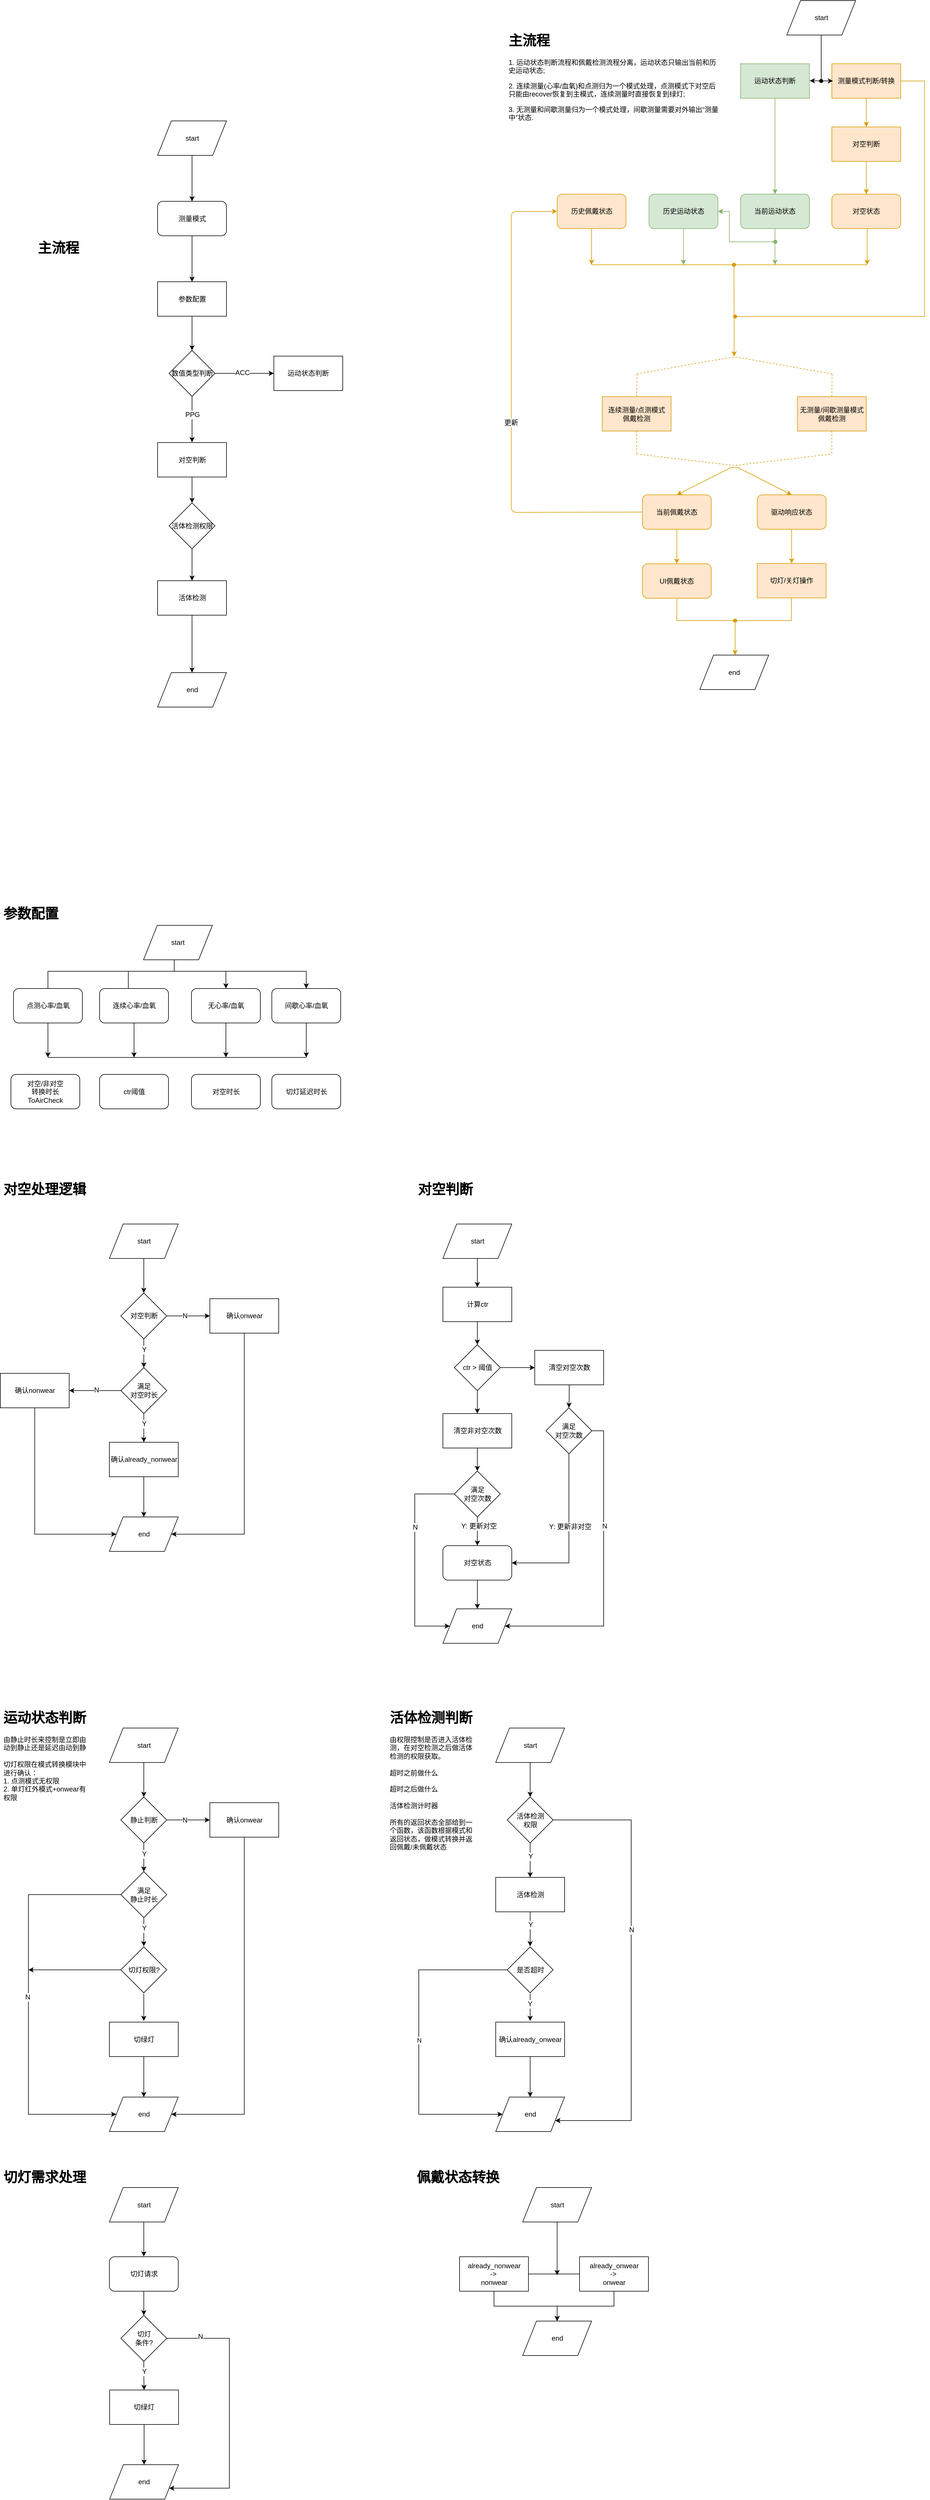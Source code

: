 <mxfile version="12.2.4" pages="1"><diagram id="MNRyC7yt_pKXCdC0gCWp" name="Page-1"><mxGraphModel dx="896" dy="252" grid="1" gridSize="10" guides="1" tooltips="1" connect="1" arrows="1" fold="1" page="1" pageScale="1" pageWidth="850" pageHeight="1100" math="0" shadow="0"><root><mxCell id="0"/><mxCell id="1" parent="0"/><mxCell id="79" style="edgeStyle=orthogonalEdgeStyle;rounded=0;orthogonalLoop=1;jettySize=auto;html=1;endArrow=oval;endFill=1;" parent="1" source="2" edge="1"><mxGeometry relative="1" as="geometry"><mxPoint x="1505.5" y="170" as="targetPoint"/></mxGeometry></mxCell><mxCell id="2" value="start" style="shape=parallelogram;perimeter=parallelogramPerimeter;whiteSpace=wrap;html=1;" parent="1" vertex="1"><mxGeometry x="1445.5" y="30" width="120" height="60" as="geometry"/></mxCell><mxCell id="97" style="edgeStyle=orthogonalEdgeStyle;rounded=0;orthogonalLoop=1;jettySize=auto;html=1;startArrow=none;startFill=0;endArrow=classic;endFill=1;fillColor=#ffe6cc;strokeColor=#d79b00;" parent="1" source="11" edge="1"><mxGeometry relative="1" as="geometry"><mxPoint x="1105.5" y="490" as="targetPoint"/></mxGeometry></mxCell><mxCell id="11" value="历史佩戴状态" style="rounded=1;whiteSpace=wrap;html=1;fillColor=#ffe6cc;strokeColor=#d79b00;" parent="1" vertex="1"><mxGeometry x="1045.5" y="367" width="120" height="60" as="geometry"/></mxCell><mxCell id="103" style="edgeStyle=orthogonalEdgeStyle;rounded=0;orthogonalLoop=1;jettySize=auto;html=1;exitX=0.5;exitY=0;exitDx=0;exitDy=0;startArrow=classic;startFill=1;endArrow=oval;endFill=1;fillColor=#ffe6cc;strokeColor=#d79b00;" parent="1" edge="1"><mxGeometry relative="1" as="geometry"><mxPoint x="1353.5" y="490" as="targetPoint"/><mxPoint x="1353.833" y="649.667" as="sourcePoint"/><Array as="points"><mxPoint x="1353.5" y="610"/><mxPoint x="1353.5" y="610"/></Array></mxGeometry></mxCell><mxCell id="56" value="" style="edgeStyle=orthogonalEdgeStyle;rounded=0;orthogonalLoop=1;jettySize=auto;html=1;fillColor=#ffe6cc;strokeColor=#d79b00;" parent="1" source="16" target="52" edge="1"><mxGeometry relative="1" as="geometry"/></mxCell><mxCell id="16" value="对空判断" style="rounded=0;whiteSpace=wrap;html=1;fillColor=#ffe6cc;strokeColor=#d79b00;" parent="1" vertex="1"><mxGeometry x="1524" y="250" width="120" height="60" as="geometry"/></mxCell><mxCell id="32" style="edgeStyle=orthogonalEdgeStyle;rounded=0;orthogonalLoop=1;jettySize=auto;html=1;endArrow=none;endFill=0;dashed=1;fillColor=#ffe6cc;strokeColor=#d79b00;" parent="1" source="22" edge="1"><mxGeometry relative="1" as="geometry"><mxPoint x="1184" y="819.5" as="targetPoint"/></mxGeometry></mxCell><mxCell id="105" style="edgeStyle=orthogonalEdgeStyle;rounded=0;orthogonalLoop=1;jettySize=auto;html=1;exitX=0.5;exitY=0;exitDx=0;exitDy=0;dashed=1;startArrow=none;startFill=0;endArrow=none;endFill=0;fillColor=#ffe6cc;strokeColor=#d79b00;" parent="1" source="22" edge="1"><mxGeometry relative="1" as="geometry"><mxPoint x="1184.5" y="679.667" as="targetPoint"/></mxGeometry></mxCell><mxCell id="22" value="连续测量/点测模式&lt;br&gt;佩戴检测" style="rounded=0;whiteSpace=wrap;html=1;fillColor=#ffe6cc;strokeColor=#d79b00;" parent="1" vertex="1"><mxGeometry x="1124" y="719.5" width="120" height="60" as="geometry"/></mxCell><mxCell id="34" style="edgeStyle=orthogonalEdgeStyle;rounded=0;orthogonalLoop=1;jettySize=auto;html=1;endArrow=none;endFill=0;dashed=1;fillColor=#ffe6cc;strokeColor=#d79b00;" parent="1" source="24" edge="1"><mxGeometry relative="1" as="geometry"><mxPoint x="1524" y="819.5" as="targetPoint"/></mxGeometry></mxCell><mxCell id="107" style="edgeStyle=orthogonalEdgeStyle;rounded=0;orthogonalLoop=1;jettySize=auto;html=1;exitX=0.5;exitY=0;exitDx=0;exitDy=0;dashed=1;startArrow=none;startFill=0;endArrow=none;endFill=0;fillColor=#ffe6cc;strokeColor=#d79b00;" parent="1" source="24" edge="1"><mxGeometry relative="1" as="geometry"><mxPoint x="1524.5" y="679.667" as="targetPoint"/></mxGeometry></mxCell><mxCell id="24" value="无测量/间歇测量模式&lt;br&gt;佩戴检测" style="rounded=0;whiteSpace=wrap;html=1;fillColor=#ffe6cc;strokeColor=#d79b00;" parent="1" vertex="1"><mxGeometry x="1464" y="719.5" width="120" height="60" as="geometry"/></mxCell><mxCell id="30" style="edgeStyle=orthogonalEdgeStyle;rounded=0;orthogonalLoop=1;jettySize=auto;html=1;entryX=0.5;entryY=0;entryDx=0;entryDy=0;fillColor=#ffe6cc;strokeColor=#d79b00;" parent="1" source="26" target="28" edge="1"><mxGeometry relative="1" as="geometry"/></mxCell><mxCell id="26" value="当前佩戴状态" style="rounded=1;whiteSpace=wrap;html=1;fillColor=#ffe6cc;strokeColor=#d79b00;" parent="1" vertex="1"><mxGeometry x="1194" y="890.5" width="120" height="60" as="geometry"/></mxCell><mxCell id="89" style="edgeStyle=orthogonalEdgeStyle;rounded=0;orthogonalLoop=1;jettySize=auto;html=1;endArrow=oval;endFill=1;fillColor=#ffe6cc;strokeColor=#d79b00;" parent="1" edge="1"><mxGeometry relative="1" as="geometry"><mxPoint x="1355.5" y="1109.5" as="targetPoint"/><Array as="points"><mxPoint x="1453.5" y="1109.5"/></Array><mxPoint x="1453.5" y="1070" as="sourcePoint"/></mxGeometry></mxCell><mxCell id="111" value="" style="edgeStyle=orthogonalEdgeStyle;rounded=0;orthogonalLoop=1;jettySize=auto;html=1;startArrow=none;startFill=0;endArrow=classic;endFill=1;fillColor=#ffe6cc;strokeColor=#d79b00;" parent="1" source="27" target="110" edge="1"><mxGeometry relative="1" as="geometry"/></mxCell><mxCell id="27" value="驱动响应状态" style="rounded=1;whiteSpace=wrap;html=1;fillColor=#ffe6cc;strokeColor=#d79b00;" parent="1" vertex="1"><mxGeometry x="1394" y="890.5" width="120" height="60" as="geometry"/></mxCell><mxCell id="88" style="edgeStyle=orthogonalEdgeStyle;rounded=0;orthogonalLoop=1;jettySize=auto;html=1;endArrow=classic;endFill=1;fillColor=#ffe6cc;strokeColor=#d79b00;" parent="1" source="28" target="87" edge="1"><mxGeometry relative="1" as="geometry"><Array as="points"><mxPoint x="1253.5" y="1109.5"/><mxPoint x="1355.5" y="1109.5"/></Array></mxGeometry></mxCell><mxCell id="28" value="UI佩戴状态" style="rounded=1;whiteSpace=wrap;html=1;fillColor=#ffe6cc;strokeColor=#d79b00;" parent="1" vertex="1"><mxGeometry x="1194" y="1010.5" width="120" height="60" as="geometry"/></mxCell><mxCell id="31" value="" style="endArrow=none;html=1;dashed=1;fillColor=#ffe6cc;strokeColor=#d79b00;" parent="1" edge="1"><mxGeometry width="50" height="50" relative="1" as="geometry"><mxPoint x="1184" y="819.5" as="sourcePoint"/><mxPoint x="1524" y="819.5" as="targetPoint"/><Array as="points"><mxPoint x="1354" y="839.5"/></Array></mxGeometry></mxCell><mxCell id="43" value="" style="endArrow=classic;startArrow=classic;html=1;exitX=0.5;exitY=0;exitDx=0;exitDy=0;entryX=0.5;entryY=0;entryDx=0;entryDy=0;fillColor=#ffe6cc;strokeColor=#d79b00;" parent="1" source="26" target="27" edge="1"><mxGeometry width="50" height="50" relative="1" as="geometry"><mxPoint x="1329" y="897.5" as="sourcePoint"/><mxPoint x="1379" y="847.5" as="targetPoint"/><Array as="points"><mxPoint x="1354.5" y="840"/></Array></mxGeometry></mxCell><mxCell id="100" style="edgeStyle=orthogonalEdgeStyle;rounded=0;orthogonalLoop=1;jettySize=auto;html=1;startArrow=none;startFill=0;endArrow=classic;endFill=1;fillColor=#ffe6cc;strokeColor=#d79b00;" parent="1" edge="1"><mxGeometry relative="1" as="geometry"><mxPoint x="1585.5" y="490" as="targetPoint"/><mxPoint x="1585.5" y="427" as="sourcePoint"/></mxGeometry></mxCell><mxCell id="52" value="对空状态" style="rounded=1;whiteSpace=wrap;html=1;fillColor=#ffe6cc;strokeColor=#d79b00;" parent="1" vertex="1"><mxGeometry x="1524" y="367" width="120" height="60" as="geometry"/></mxCell><mxCell id="98" style="edgeStyle=orthogonalEdgeStyle;rounded=0;orthogonalLoop=1;jettySize=auto;html=1;startArrow=none;startFill=0;endArrow=classic;endFill=1;fillColor=#d5e8d4;strokeColor=#82b366;" parent="1" source="59" edge="1"><mxGeometry relative="1" as="geometry"><mxPoint x="1265.5" y="490" as="targetPoint"/></mxGeometry></mxCell><mxCell id="59" value="历史运动状态" style="rounded=1;whiteSpace=wrap;html=1;fillColor=#d5e8d4;strokeColor=#82b366;" parent="1" vertex="1"><mxGeometry x="1205.5" y="367" width="120" height="60" as="geometry"/></mxCell><mxCell id="74" value="" style="edgeStyle=orthogonalEdgeStyle;rounded=0;orthogonalLoop=1;jettySize=auto;html=1;fillColor=#ffe6cc;strokeColor=#d79b00;" parent="1" source="73" target="16" edge="1"><mxGeometry relative="1" as="geometry"/></mxCell><mxCell id="108" style="edgeStyle=orthogonalEdgeStyle;rounded=0;orthogonalLoop=1;jettySize=auto;html=1;startArrow=none;startFill=0;endArrow=oval;endFill=1;fillColor=#ffe6cc;strokeColor=#d79b00;" parent="1" source="73" edge="1"><mxGeometry relative="1" as="geometry"><mxPoint x="1355.5" y="580" as="targetPoint"/><Array as="points"><mxPoint x="1685.5" y="170"/><mxPoint x="1685.5" y="580"/></Array></mxGeometry></mxCell><mxCell id="73" value="测量模式判断/转换" style="rounded=0;whiteSpace=wrap;html=1;fillColor=#ffe6cc;strokeColor=#d79b00;" parent="1" vertex="1"><mxGeometry x="1524" y="140" width="120" height="60" as="geometry"/></mxCell><mxCell id="99" style="edgeStyle=orthogonalEdgeStyle;rounded=0;orthogonalLoop=1;jettySize=auto;html=1;startArrow=none;startFill=0;endArrow=classic;endFill=1;fillColor=#d5e8d4;strokeColor=#82b366;" parent="1" source="75" edge="1"><mxGeometry relative="1" as="geometry"><mxPoint x="1425" y="490" as="targetPoint"/></mxGeometry></mxCell><mxCell id="116" value="" style="edgeStyle=orthogonalEdgeStyle;rounded=0;orthogonalLoop=1;jettySize=auto;html=1;startArrow=oval;startFill=1;endArrow=classic;endFill=1;fillColor=#d5e8d4;strokeColor=#82b366;" parent="1" target="59" edge="1"><mxGeometry relative="1" as="geometry"><mxPoint x="1425.5" y="450" as="sourcePoint"/><Array as="points"><mxPoint x="1345.5" y="450"/><mxPoint x="1345.5" y="397"/></Array></mxGeometry></mxCell><mxCell id="75" value="当前运动状态" style="rounded=1;whiteSpace=wrap;html=1;fillColor=#d5e8d4;strokeColor=#82b366;" parent="1" vertex="1"><mxGeometry x="1365" y="367" width="120" height="60" as="geometry"/></mxCell><mxCell id="77" style="edgeStyle=orthogonalEdgeStyle;rounded=0;orthogonalLoop=1;jettySize=auto;html=1;fillColor=#d5e8d4;strokeColor=#82b366;" parent="1" source="76" target="75" edge="1"><mxGeometry relative="1" as="geometry"/></mxCell><mxCell id="76" value="运动状态判断" style="rounded=0;whiteSpace=wrap;html=1;fillColor=#d5e8d4;strokeColor=#82b366;" parent="1" vertex="1"><mxGeometry x="1365" y="140" width="120" height="60" as="geometry"/></mxCell><mxCell id="78" value="" style="endArrow=classic;startArrow=classic;html=1;" parent="1" edge="1"><mxGeometry width="50" height="50" relative="1" as="geometry"><mxPoint x="1485.5" y="169.5" as="sourcePoint"/><mxPoint x="1526" y="170" as="targetPoint"/></mxGeometry></mxCell><mxCell id="87" value="end" style="shape=parallelogram;perimeter=parallelogramPerimeter;whiteSpace=wrap;html=1;" parent="1" vertex="1"><mxGeometry x="1294" y="1169.5" width="120" height="60" as="geometry"/></mxCell><mxCell id="95" value="" style="endArrow=classic;html=1;entryX=0;entryY=0.5;entryDx=0;entryDy=0;endFill=1;exitX=0;exitY=0.5;exitDx=0;exitDy=0;fillColor=#ffe6cc;strokeColor=#d79b00;" parent="1" source="26" target="11" edge="1"><mxGeometry width="50" height="50" relative="1" as="geometry"><mxPoint x="1355.5" y="1140" as="sourcePoint"/><mxPoint x="1184.5" y="317.5" as="targetPoint"/><Array as="points"><mxPoint x="965.5" y="921"/><mxPoint x="965.5" y="397"/></Array></mxGeometry></mxCell><mxCell id="109" value="更新" style="text;html=1;resizable=0;points=[];align=center;verticalAlign=middle;labelBackgroundColor=#ffffff;" parent="95" vertex="1" connectable="0"><mxGeometry x="-0.076" y="1" relative="1" as="geometry"><mxPoint as="offset"/></mxGeometry></mxCell><mxCell id="96" value="" style="endArrow=none;html=1;fillColor=#ffe6cc;strokeColor=#d79b00;" parent="1" edge="1"><mxGeometry width="50" height="50" relative="1" as="geometry"><mxPoint x="1105.5" y="490" as="sourcePoint"/><mxPoint x="1585.5" y="490" as="targetPoint"/></mxGeometry></mxCell><mxCell id="104" value="" style="endArrow=none;html=1;dashed=1;fillColor=#ffe6cc;strokeColor=#d79b00;" parent="1" edge="1"><mxGeometry width="50" height="50" relative="1" as="geometry"><mxPoint x="1184.5" y="680" as="sourcePoint"/><mxPoint x="1524.5" y="680" as="targetPoint"/><Array as="points"><mxPoint x="1354.5" y="650"/></Array></mxGeometry></mxCell><mxCell id="110" value="切灯/关灯操作" style="rounded=0;whiteSpace=wrap;html=1;fillColor=#ffe6cc;strokeColor=#d79b00;" parent="1" vertex="1"><mxGeometry x="1394" y="1010" width="120" height="60" as="geometry"/></mxCell><mxCell id="115" value="&lt;h1&gt;主流程&lt;/h1&gt;&lt;p&gt;1. 运动状态判断流程和佩戴检测流程分离，运动状态只输出当前和历史运动状态;&lt;/p&gt;&lt;p&gt;2. 连续测量(心率/血氧)和点测归为一个模式处理，点测模式下对空后只能由recover恢复到主模式，连续测量时直接恢复到绿灯;&lt;/p&gt;&lt;p&gt;3. 无测量和间歇测量归为一个模式处理，间歇测量需要对外输出“测量中”状态.&lt;/p&gt;&lt;br&gt;&lt;p&gt;&lt;/p&gt;" style="text;html=1;strokeColor=none;fillColor=none;spacing=5;spacingTop=-20;whiteSpace=wrap;overflow=hidden;rounded=0;align=left;" parent="1" vertex="1"><mxGeometry x="955.5" y="80" width="380" height="170" as="geometry"/></mxCell><mxCell id="123" value="start" style="shape=parallelogram;perimeter=parallelogramPerimeter;whiteSpace=wrap;html=1;" parent="1" vertex="1"><mxGeometry x="325" y="1640" width="120" height="60" as="geometry"/></mxCell><mxCell id="131" style="edgeStyle=orthogonalEdgeStyle;rounded=0;orthogonalLoop=1;jettySize=auto;html=1;exitX=0.5;exitY=0;exitDx=0;exitDy=0;entryX=0.446;entryY=1;entryDx=0;entryDy=0;entryPerimeter=0;startArrow=none;startFill=0;endArrow=none;endFill=0;" parent="1" source="125" target="123" edge="1"><mxGeometry relative="1" as="geometry"><Array as="points"><mxPoint x="158.5" y="1720"/><mxPoint x="378.5" y="1720"/></Array></mxGeometry></mxCell><mxCell id="400" style="edgeStyle=orthogonalEdgeStyle;rounded=0;orthogonalLoop=1;jettySize=auto;html=1;" parent="1" source="125" edge="1"><mxGeometry relative="1" as="geometry"><mxPoint x="158.5" y="1870" as="targetPoint"/></mxGeometry></mxCell><mxCell id="125" value="点测心率/血氧" style="rounded=1;whiteSpace=wrap;html=1;" parent="1" vertex="1"><mxGeometry x="98.5" y="1750" width="120" height="60" as="geometry"/></mxCell><mxCell id="132" style="edgeStyle=orthogonalEdgeStyle;rounded=0;orthogonalLoop=1;jettySize=auto;html=1;exitX=0.5;exitY=0;exitDx=0;exitDy=0;startArrow=none;startFill=0;endArrow=none;endFill=0;" parent="1" source="126" edge="1"><mxGeometry relative="1" as="geometry"><mxPoint x="298.5" y="1720" as="targetPoint"/><Array as="points"><mxPoint x="298.5" y="1750"/></Array></mxGeometry></mxCell><mxCell id="401" style="edgeStyle=orthogonalEdgeStyle;rounded=0;orthogonalLoop=1;jettySize=auto;html=1;" parent="1" source="126" edge="1"><mxGeometry relative="1" as="geometry"><mxPoint x="308.5" y="1870" as="targetPoint"/></mxGeometry></mxCell><mxCell id="126" value="连续心率/血氧" style="rounded=1;whiteSpace=wrap;html=1;" parent="1" vertex="1"><mxGeometry x="248.5" y="1750" width="120" height="60" as="geometry"/></mxCell><mxCell id="133" style="edgeStyle=orthogonalEdgeStyle;rounded=0;orthogonalLoop=1;jettySize=auto;html=1;exitX=0.5;exitY=0;exitDx=0;exitDy=0;startArrow=classic;startFill=1;endArrow=none;endFill=0;endSize=0;" parent="1" source="129" edge="1"><mxGeometry relative="1" as="geometry"><mxPoint x="378.5" y="1720" as="targetPoint"/><Array as="points"><mxPoint x="468.5" y="1720"/></Array></mxGeometry></mxCell><mxCell id="402" style="edgeStyle=orthogonalEdgeStyle;rounded=0;orthogonalLoop=1;jettySize=auto;html=1;" parent="1" source="129" edge="1"><mxGeometry relative="1" as="geometry"><mxPoint x="468.5" y="1870" as="targetPoint"/></mxGeometry></mxCell><mxCell id="129" value="无心率/血氧" style="rounded=1;whiteSpace=wrap;html=1;" parent="1" vertex="1"><mxGeometry x="408.5" y="1750" width="120" height="60" as="geometry"/></mxCell><mxCell id="134" style="edgeStyle=orthogonalEdgeStyle;rounded=0;orthogonalLoop=1;jettySize=auto;html=1;startArrow=classic;startFill=1;endArrow=none;endFill=0;endSize=0;" parent="1" source="130" edge="1"><mxGeometry relative="1" as="geometry"><mxPoint x="468.5" y="1720" as="targetPoint"/><Array as="points"><mxPoint x="608.5" y="1720"/></Array></mxGeometry></mxCell><mxCell id="403" style="edgeStyle=orthogonalEdgeStyle;rounded=0;orthogonalLoop=1;jettySize=auto;html=1;" parent="1" source="130" edge="1"><mxGeometry relative="1" as="geometry"><mxPoint x="608.5" y="1870" as="targetPoint"/></mxGeometry></mxCell><mxCell id="130" value="间歇心率/血氧" style="rounded=1;whiteSpace=wrap;html=1;" parent="1" vertex="1"><mxGeometry x="548.5" y="1750" width="120" height="60" as="geometry"/></mxCell><mxCell id="141" value="&lt;h1&gt;对空判断&lt;/h1&gt;&lt;br&gt;&lt;p&gt;&lt;/p&gt;" style="text;html=1;strokeColor=none;fillColor=none;spacing=5;spacingTop=-20;whiteSpace=wrap;overflow=hidden;rounded=0;align=left;" parent="1" vertex="1"><mxGeometry x="797.5" y="2080" width="124" height="40" as="geometry"/></mxCell><mxCell id="165" style="edgeStyle=orthogonalEdgeStyle;rounded=0;orthogonalLoop=1;jettySize=auto;html=1;" parent="1" source="146" edge="1"><mxGeometry relative="1" as="geometry"><mxPoint x="325.5" y="2280" as="targetPoint"/></mxGeometry></mxCell><mxCell id="146" value="start" style="shape=parallelogram;perimeter=parallelogramPerimeter;whiteSpace=wrap;html=1;" parent="1" vertex="1"><mxGeometry x="265.5" y="2160" width="120" height="60" as="geometry"/></mxCell><mxCell id="199" style="edgeStyle=orthogonalEdgeStyle;rounded=0;orthogonalLoop=1;jettySize=auto;html=1;" parent="1" source="197" edge="1"><mxGeometry relative="1" as="geometry"><mxPoint x="906.5" y="2270" as="targetPoint"/></mxGeometry></mxCell><mxCell id="197" value="start" style="shape=parallelogram;perimeter=parallelogramPerimeter;whiteSpace=wrap;html=1;" parent="1" vertex="1"><mxGeometry x="846.5" y="2160" width="120" height="60" as="geometry"/></mxCell><mxCell id="201" value="" style="edgeStyle=orthogonalEdgeStyle;rounded=0;orthogonalLoop=1;jettySize=auto;html=1;" parent="1" source="198" target="200" edge="1"><mxGeometry relative="1" as="geometry"/></mxCell><mxCell id="198" value="计算ctr" style="rounded=0;whiteSpace=wrap;html=1;gradientColor=#ffffff;" parent="1" vertex="1"><mxGeometry x="846.5" y="2270" width="120" height="60" as="geometry"/></mxCell><mxCell id="205" value="" style="edgeStyle=orthogonalEdgeStyle;rounded=0;orthogonalLoop=1;jettySize=auto;html=1;" parent="1" source="200" target="204" edge="1"><mxGeometry relative="1" as="geometry"/></mxCell><mxCell id="211" value="" style="edgeStyle=orthogonalEdgeStyle;rounded=0;orthogonalLoop=1;jettySize=auto;html=1;" parent="1" source="200" target="210" edge="1"><mxGeometry relative="1" as="geometry"/></mxCell><mxCell id="200" value="ctr &amp;gt; 阈值" style="rhombus;whiteSpace=wrap;html=1;gradientColor=#ffffff;" parent="1" vertex="1"><mxGeometry x="866.5" y="2370" width="80" height="80" as="geometry"/></mxCell><mxCell id="207" value="" style="edgeStyle=orthogonalEdgeStyle;rounded=0;orthogonalLoop=1;jettySize=auto;html=1;" parent="1" source="204" target="206" edge="1"><mxGeometry relative="1" as="geometry"/></mxCell><mxCell id="204" value="清空非对空次数" style="rounded=0;whiteSpace=wrap;html=1;gradientColor=#ffffff;" parent="1" vertex="1"><mxGeometry x="846.5" y="2490" width="120" height="60" as="geometry"/></mxCell><mxCell id="209" value="" style="edgeStyle=orthogonalEdgeStyle;rounded=0;orthogonalLoop=1;jettySize=auto;html=1;" parent="1" source="206" target="208" edge="1"><mxGeometry relative="1" as="geometry"/></mxCell><mxCell id="217" value="Y: 更新对空" style="text;html=1;resizable=0;points=[];align=center;verticalAlign=middle;labelBackgroundColor=#ffffff;" parent="209" vertex="1" connectable="0"><mxGeometry x="-0.36" y="2" relative="1" as="geometry"><mxPoint as="offset"/></mxGeometry></mxCell><mxCell id="221" style="edgeStyle=orthogonalEdgeStyle;rounded=0;orthogonalLoop=1;jettySize=auto;html=1;exitX=0;exitY=0.5;exitDx=0;exitDy=0;entryX=0;entryY=0.5;entryDx=0;entryDy=0;" parent="1" source="206" target="219" edge="1"><mxGeometry relative="1" as="geometry"><Array as="points"><mxPoint x="797.5" y="2630"/><mxPoint x="797.5" y="2860"/></Array></mxGeometry></mxCell><mxCell id="223" value="N" style="text;html=1;resizable=0;points=[];align=center;verticalAlign=middle;labelBackgroundColor=#ffffff;" parent="221" vertex="1" connectable="0"><mxGeometry x="-0.294" relative="1" as="geometry"><mxPoint as="offset"/></mxGeometry></mxCell><mxCell id="206" value="满足&lt;br&gt;对空次数" style="rhombus;whiteSpace=wrap;html=1;gradientColor=#ffffff;" parent="1" vertex="1"><mxGeometry x="866.5" y="2590" width="80" height="80" as="geometry"/></mxCell><mxCell id="220" value="" style="edgeStyle=orthogonalEdgeStyle;rounded=0;orthogonalLoop=1;jettySize=auto;html=1;" parent="1" source="208" target="219" edge="1"><mxGeometry relative="1" as="geometry"/></mxCell><mxCell id="208" value="对空状态" style="rounded=1;whiteSpace=wrap;html=1;gradientColor=#ffffff;" parent="1" vertex="1"><mxGeometry x="846.5" y="2720" width="120" height="60" as="geometry"/></mxCell><mxCell id="213" value="" style="edgeStyle=orthogonalEdgeStyle;rounded=0;orthogonalLoop=1;jettySize=auto;html=1;" parent="1" source="210" target="212" edge="1"><mxGeometry relative="1" as="geometry"/></mxCell><mxCell id="210" value="清空对空次数" style="rounded=0;whiteSpace=wrap;html=1;gradientColor=#ffffff;" parent="1" vertex="1"><mxGeometry x="1006.5" y="2380" width="120" height="60" as="geometry"/></mxCell><mxCell id="216" style="edgeStyle=orthogonalEdgeStyle;rounded=0;orthogonalLoop=1;jettySize=auto;html=1;exitX=0.5;exitY=1;exitDx=0;exitDy=0;entryX=1;entryY=0.5;entryDx=0;entryDy=0;" parent="1" source="212" target="208" edge="1"><mxGeometry relative="1" as="geometry"/></mxCell><mxCell id="218" value="Y: 更新非对空" style="text;html=1;resizable=0;points=[];align=center;verticalAlign=middle;labelBackgroundColor=#ffffff;" parent="216" vertex="1" connectable="0"><mxGeometry x="-0.11" y="2" relative="1" as="geometry"><mxPoint y="-2" as="offset"/></mxGeometry></mxCell><mxCell id="222" style="edgeStyle=orthogonalEdgeStyle;rounded=0;orthogonalLoop=1;jettySize=auto;html=1;exitX=1;exitY=0.5;exitDx=0;exitDy=0;entryX=1;entryY=0.5;entryDx=0;entryDy=0;" parent="1" source="212" target="219" edge="1"><mxGeometry relative="1" as="geometry"><Array as="points"><mxPoint x="1126.5" y="2520"/><mxPoint x="1126.5" y="2860"/></Array></mxGeometry></mxCell><mxCell id="224" value="N" style="text;html=1;resizable=0;points=[];align=center;verticalAlign=middle;labelBackgroundColor=#ffffff;" parent="222" vertex="1" connectable="0"><mxGeometry x="-0.301" y="1" relative="1" as="geometry"><mxPoint as="offset"/></mxGeometry></mxCell><mxCell id="212" value="满足&lt;br&gt;对空次数" style="rhombus;whiteSpace=wrap;html=1;gradientColor=#ffffff;" parent="1" vertex="1"><mxGeometry x="1026" y="2480" width="80" height="80" as="geometry"/></mxCell><mxCell id="219" value="end" style="shape=parallelogram;perimeter=parallelogramPerimeter;whiteSpace=wrap;html=1;" parent="1" vertex="1"><mxGeometry x="846.5" y="2830" width="120" height="60" as="geometry"/></mxCell><mxCell id="271" value="" style="edgeStyle=orthogonalEdgeStyle;rounded=0;orthogonalLoop=1;jettySize=auto;html=1;" parent="1" source="253" target="270" edge="1"><mxGeometry relative="1" as="geometry"/></mxCell><mxCell id="283" value="Y" style="text;html=1;resizable=0;points=[];align=center;verticalAlign=middle;labelBackgroundColor=#ffffff;" parent="271" vertex="1" connectable="0"><mxGeometry x="-0.24" relative="1" as="geometry"><mxPoint as="offset"/></mxGeometry></mxCell><mxCell id="281" value="" style="edgeStyle=orthogonalEdgeStyle;rounded=0;orthogonalLoop=1;jettySize=auto;html=1;" parent="1" source="253" target="280" edge="1"><mxGeometry relative="1" as="geometry"/></mxCell><mxCell id="284" value="N" style="text;html=1;resizable=0;points=[];align=center;verticalAlign=middle;labelBackgroundColor=#ffffff;" parent="281" vertex="1" connectable="0"><mxGeometry x="-0.173" relative="1" as="geometry"><mxPoint as="offset"/></mxGeometry></mxCell><mxCell id="253" value="对空判断" style="rhombus;whiteSpace=wrap;html=1;gradientColor=#ffffff;" parent="1" vertex="1"><mxGeometry x="285.5" y="2280" width="80" height="80" as="geometry"/></mxCell><mxCell id="279" style="edgeStyle=orthogonalEdgeStyle;rounded=0;orthogonalLoop=1;jettySize=auto;html=1;entryX=0;entryY=0.5;entryDx=0;entryDy=0;" parent="1" source="257" target="277" edge="1"><mxGeometry relative="1" as="geometry"><Array as="points"><mxPoint x="135.5" y="2700"/></Array></mxGeometry></mxCell><mxCell id="257" value="确认nonwear" style="rounded=0;whiteSpace=wrap;html=1;gradientColor=#ffffff;" parent="1" vertex="1"><mxGeometry x="75.5" y="2420" width="120" height="60" as="geometry"/></mxCell><mxCell id="273" value="" style="edgeStyle=orthogonalEdgeStyle;rounded=0;orthogonalLoop=1;jettySize=auto;html=1;" parent="1" source="270" target="272" edge="1"><mxGeometry relative="1" as="geometry"/></mxCell><mxCell id="275" value="Y" style="text;html=1;resizable=0;points=[];align=center;verticalAlign=middle;labelBackgroundColor=#ffffff;" parent="273" vertex="1" connectable="0"><mxGeometry x="-0.28" y="3" relative="1" as="geometry"><mxPoint x="-3" as="offset"/></mxGeometry></mxCell><mxCell id="274" style="edgeStyle=orthogonalEdgeStyle;rounded=0;orthogonalLoop=1;jettySize=auto;html=1;" parent="1" source="270" target="257" edge="1"><mxGeometry relative="1" as="geometry"/></mxCell><mxCell id="276" value="N" style="text;html=1;resizable=0;points=[];align=center;verticalAlign=middle;labelBackgroundColor=#ffffff;" parent="274" vertex="1" connectable="0"><mxGeometry x="-0.033" y="-3" relative="1" as="geometry"><mxPoint x="1" y="2" as="offset"/></mxGeometry></mxCell><mxCell id="270" value="满足&lt;br&gt;对空时长" style="rhombus;whiteSpace=wrap;html=1;gradientColor=#ffffff;" parent="1" vertex="1"><mxGeometry x="285.5" y="2410" width="80" height="80" as="geometry"/></mxCell><mxCell id="278" value="" style="edgeStyle=orthogonalEdgeStyle;rounded=0;orthogonalLoop=1;jettySize=auto;html=1;" parent="1" source="272" target="277" edge="1"><mxGeometry relative="1" as="geometry"/></mxCell><mxCell id="272" value="确认already_nonwear" style="rounded=0;whiteSpace=wrap;html=1;gradientColor=#ffffff;" parent="1" vertex="1"><mxGeometry x="265.5" y="2540" width="120" height="60" as="geometry"/></mxCell><mxCell id="277" value="end" style="shape=parallelogram;perimeter=parallelogramPerimeter;whiteSpace=wrap;html=1;" parent="1" vertex="1"><mxGeometry x="265.5" y="2670" width="120" height="60" as="geometry"/></mxCell><mxCell id="282" style="edgeStyle=orthogonalEdgeStyle;rounded=0;orthogonalLoop=1;jettySize=auto;html=1;exitX=0.5;exitY=1;exitDx=0;exitDy=0;entryX=1;entryY=0.5;entryDx=0;entryDy=0;" parent="1" source="280" target="277" edge="1"><mxGeometry relative="1" as="geometry"><mxPoint x="420.5" y="2740" as="targetPoint"/><Array as="points"><mxPoint x="500.5" y="2700"/></Array></mxGeometry></mxCell><mxCell id="280" value="确认onwear" style="rounded=0;whiteSpace=wrap;html=1;gradientColor=#ffffff;" parent="1" vertex="1"><mxGeometry x="440.5" y="2290" width="120" height="60" as="geometry"/></mxCell><mxCell id="285" value="&lt;h1&gt;对空处理逻辑&lt;/h1&gt;&lt;br&gt;&lt;p&gt;&lt;/p&gt;" style="text;html=1;strokeColor=none;fillColor=none;spacing=5;spacingTop=-20;whiteSpace=wrap;overflow=hidden;rounded=0;align=left;" parent="1" vertex="1"><mxGeometry x="75.5" y="2080" width="160" height="40" as="geometry"/></mxCell><mxCell id="286" value="&lt;h1&gt;运动状态判断&lt;/h1&gt;&lt;div&gt;由静止时长来控制是立即由动到静止还是延迟由动到静&lt;/div&gt;&lt;div&gt;&lt;br&gt;&lt;/div&gt;&lt;div&gt;切灯权限在模式转换模块中进行确认：&lt;/div&gt;&lt;div&gt;1. 点测模式无权限&lt;/div&gt;&lt;div&gt;2. 单灯红外模式+onwear有权限&lt;/div&gt;&lt;br&gt;&lt;p&gt;&lt;/p&gt;" style="text;html=1;strokeColor=none;fillColor=none;spacing=5;spacingTop=-20;whiteSpace=wrap;overflow=hidden;rounded=0;align=left;" parent="1" vertex="1"><mxGeometry x="75.5" y="3000" width="160" height="220" as="geometry"/></mxCell><mxCell id="287" style="edgeStyle=orthogonalEdgeStyle;rounded=0;orthogonalLoop=1;jettySize=auto;html=1;" parent="1" source="288" edge="1"><mxGeometry relative="1" as="geometry"><mxPoint x="325.5" y="3157.5" as="targetPoint"/></mxGeometry></mxCell><mxCell id="288" value="start" style="shape=parallelogram;perimeter=parallelogramPerimeter;whiteSpace=wrap;html=1;" parent="1" vertex="1"><mxGeometry x="265.5" y="3037.5" width="120" height="60" as="geometry"/></mxCell><mxCell id="289" value="" style="edgeStyle=orthogonalEdgeStyle;rounded=0;orthogonalLoop=1;jettySize=auto;html=1;" parent="1" source="293" target="300" edge="1"><mxGeometry relative="1" as="geometry"/></mxCell><mxCell id="290" value="Y" style="text;html=1;resizable=0;points=[];align=center;verticalAlign=middle;labelBackgroundColor=#ffffff;" parent="289" vertex="1" connectable="0"><mxGeometry x="-0.24" relative="1" as="geometry"><mxPoint as="offset"/></mxGeometry></mxCell><mxCell id="291" value="" style="edgeStyle=orthogonalEdgeStyle;rounded=0;orthogonalLoop=1;jettySize=auto;html=1;" parent="1" source="293" target="305" edge="1"><mxGeometry relative="1" as="geometry"/></mxCell><mxCell id="292" value="N" style="text;html=1;resizable=0;points=[];align=center;verticalAlign=middle;labelBackgroundColor=#ffffff;" parent="291" vertex="1" connectable="0"><mxGeometry x="-0.173" relative="1" as="geometry"><mxPoint as="offset"/></mxGeometry></mxCell><mxCell id="293" value="静止判断" style="rhombus;whiteSpace=wrap;html=1;gradientColor=#ffffff;" parent="1" vertex="1"><mxGeometry x="285.5" y="3157.5" width="80" height="80" as="geometry"/></mxCell><mxCell id="296" value="" style="edgeStyle=orthogonalEdgeStyle;rounded=0;orthogonalLoop=1;jettySize=auto;html=1;" parent="1" source="300" edge="1"><mxGeometry relative="1" as="geometry"><mxPoint x="325.5" y="3417.5" as="targetPoint"/></mxGeometry></mxCell><mxCell id="297" value="Y" style="text;html=1;resizable=0;points=[];align=center;verticalAlign=middle;labelBackgroundColor=#ffffff;" parent="296" vertex="1" connectable="0"><mxGeometry x="-0.28" y="3" relative="1" as="geometry"><mxPoint x="-3" as="offset"/></mxGeometry></mxCell><mxCell id="298" style="edgeStyle=orthogonalEdgeStyle;rounded=0;orthogonalLoop=1;jettySize=auto;html=1;entryX=0;entryY=0.5;entryDx=0;entryDy=0;" parent="1" source="300" target="309" edge="1"><mxGeometry relative="1" as="geometry"><mxPoint x="195.5" y="3327.5" as="targetPoint"/><Array as="points"><mxPoint x="124.5" y="3327"/><mxPoint x="124.5" y="3710"/></Array></mxGeometry></mxCell><mxCell id="299" value="N" style="text;html=1;resizable=0;points=[];align=center;verticalAlign=middle;labelBackgroundColor=#ffffff;" parent="298" vertex="1" connectable="0"><mxGeometry x="-0.033" y="-3" relative="1" as="geometry"><mxPoint x="1" y="2" as="offset"/></mxGeometry></mxCell><mxCell id="300" value="满足&lt;br&gt;静止时长" style="rhombus;whiteSpace=wrap;html=1;gradientColor=#ffffff;" parent="1" vertex="1"><mxGeometry x="285.5" y="3287.5" width="80" height="80" as="geometry"/></mxCell><mxCell id="301" value="" style="edgeStyle=orthogonalEdgeStyle;rounded=0;orthogonalLoop=1;jettySize=auto;html=1;" parent="1" edge="1"><mxGeometry relative="1" as="geometry"><mxPoint x="325.5" y="3500" as="sourcePoint"/><mxPoint x="325.5" y="3547.5" as="targetPoint"/></mxGeometry></mxCell><mxCell id="312" style="edgeStyle=orthogonalEdgeStyle;rounded=0;orthogonalLoop=1;jettySize=auto;html=1;entryX=1;entryY=0.5;entryDx=0;entryDy=0;" parent="1" source="305" target="309" edge="1"><mxGeometry relative="1" as="geometry"><Array as="points"><mxPoint x="500.5" y="3710"/></Array></mxGeometry></mxCell><mxCell id="305" value="确认onwear" style="rounded=0;whiteSpace=wrap;html=1;gradientColor=#ffffff;" parent="1" vertex="1"><mxGeometry x="440.5" y="3167.5" width="120" height="60" as="geometry"/></mxCell><mxCell id="311" style="edgeStyle=orthogonalEdgeStyle;rounded=0;orthogonalLoop=1;jettySize=auto;html=1;" parent="1" source="307" edge="1"><mxGeometry relative="1" as="geometry"><mxPoint x="124.5" y="3458.5" as="targetPoint"/></mxGeometry></mxCell><mxCell id="307" value="切灯权限?" style="rhombus;whiteSpace=wrap;html=1;gradientColor=#ffffff;" parent="1" vertex="1"><mxGeometry x="285.5" y="3418.5" width="80" height="80" as="geometry"/></mxCell><mxCell id="310" style="edgeStyle=orthogonalEdgeStyle;rounded=0;orthogonalLoop=1;jettySize=auto;html=1;entryX=0.5;entryY=0;entryDx=0;entryDy=0;" parent="1" source="308" target="309" edge="1"><mxGeometry relative="1" as="geometry"/></mxCell><mxCell id="308" value="切绿灯" style="rounded=0;whiteSpace=wrap;html=1;gradientColor=#ffffff;" parent="1" vertex="1"><mxGeometry x="265.5" y="3549.5" width="120" height="60" as="geometry"/></mxCell><mxCell id="309" value="end" style="shape=parallelogram;perimeter=parallelogramPerimeter;whiteSpace=wrap;html=1;" parent="1" vertex="1"><mxGeometry x="265.5" y="3680" width="120" height="60" as="geometry"/></mxCell><mxCell id="313" value="&lt;h1&gt;活体检测判断&lt;/h1&gt;&lt;div&gt;由权限控制是否进入活体检测，在对空检测之后做活体检测的权限获取。&lt;/div&gt;&lt;div&gt;&lt;br&gt;&lt;/div&gt;&lt;div&gt;超时之前做什么&lt;/div&gt;&lt;div&gt;&lt;br&gt;&lt;/div&gt;&lt;div&gt;超时之后做什么&lt;/div&gt;&lt;div&gt;&lt;br&gt;&lt;/div&gt;&lt;div&gt;活体检测计时器&lt;/div&gt;&lt;br&gt;所有的返回状态全部给到一个函数，该函数根据模式和&lt;br&gt;返回状态，做模式转换并返回佩戴/未佩戴状态&lt;br&gt;&lt;p&gt;&lt;/p&gt;" style="text;html=1;strokeColor=none;fillColor=none;spacing=5;spacingTop=-20;whiteSpace=wrap;overflow=hidden;rounded=0;align=left;" parent="1" vertex="1"><mxGeometry x="748.5" y="3000" width="160" height="250" as="geometry"/></mxCell><mxCell id="314" style="edgeStyle=orthogonalEdgeStyle;rounded=0;orthogonalLoop=1;jettySize=auto;html=1;" parent="1" source="315" edge="1"><mxGeometry relative="1" as="geometry"><mxPoint x="998.5" y="3157.5" as="targetPoint"/></mxGeometry></mxCell><mxCell id="315" value="start" style="shape=parallelogram;perimeter=parallelogramPerimeter;whiteSpace=wrap;html=1;" parent="1" vertex="1"><mxGeometry x="938.5" y="3037.5" width="120" height="60" as="geometry"/></mxCell><mxCell id="316" value="" style="edgeStyle=orthogonalEdgeStyle;rounded=0;orthogonalLoop=1;jettySize=auto;html=1;entryX=0.5;entryY=0;entryDx=0;entryDy=0;" parent="1" source="320" target="334" edge="1"><mxGeometry relative="1" as="geometry"><mxPoint x="998.5" y="3287.5" as="targetPoint"/></mxGeometry></mxCell><mxCell id="317" value="Y" style="text;html=1;resizable=0;points=[];align=center;verticalAlign=middle;labelBackgroundColor=#ffffff;" parent="316" vertex="1" connectable="0"><mxGeometry x="-0.24" relative="1" as="geometry"><mxPoint as="offset"/></mxGeometry></mxCell><mxCell id="318" value="" style="edgeStyle=orthogonalEdgeStyle;rounded=0;orthogonalLoop=1;jettySize=auto;html=1;entryX=1;entryY=0.75;entryDx=0;entryDy=0;exitX=1;exitY=0.5;exitDx=0;exitDy=0;" parent="1" source="320" target="333" edge="1"><mxGeometry relative="1" as="geometry"><mxPoint x="1113.5" y="3197.5" as="targetPoint"/><Array as="points"><mxPoint x="1174.5" y="3198"/><mxPoint x="1174.5" y="3720"/></Array></mxGeometry></mxCell><mxCell id="319" value="N" style="text;html=1;resizable=0;points=[];align=center;verticalAlign=middle;labelBackgroundColor=#ffffff;" parent="318" vertex="1" connectable="0"><mxGeometry x="-0.173" relative="1" as="geometry"><mxPoint as="offset"/></mxGeometry></mxCell><mxCell id="320" value="活体检测&lt;br&gt;权限" style="rhombus;whiteSpace=wrap;html=1;gradientColor=#ffffff;" parent="1" vertex="1"><mxGeometry x="958.5" y="3157.5" width="80" height="80" as="geometry"/></mxCell><mxCell id="321" value="" style="edgeStyle=orthogonalEdgeStyle;rounded=0;orthogonalLoop=1;jettySize=auto;html=1;exitX=0.5;exitY=1;exitDx=0;exitDy=0;" parent="1" source="334" edge="1"><mxGeometry relative="1" as="geometry"><mxPoint x="998.5" y="3417.5" as="targetPoint"/><mxPoint x="998.5" y="3367.5" as="sourcePoint"/></mxGeometry></mxCell><mxCell id="322" value="Y" style="text;html=1;resizable=0;points=[];align=center;verticalAlign=middle;labelBackgroundColor=#ffffff;" parent="321" vertex="1" connectable="0"><mxGeometry x="-0.28" y="3" relative="1" as="geometry"><mxPoint x="-3" as="offset"/></mxGeometry></mxCell><mxCell id="326" value="" style="edgeStyle=orthogonalEdgeStyle;rounded=0;orthogonalLoop=1;jettySize=auto;html=1;" parent="1" edge="1"><mxGeometry relative="1" as="geometry"><mxPoint x="998.5" y="3500" as="sourcePoint"/><mxPoint x="998.5" y="3547.5" as="targetPoint"/></mxGeometry></mxCell><mxCell id="335" value="Y" style="text;html=1;resizable=0;points=[];align=center;verticalAlign=middle;labelBackgroundColor=#ffffff;" parent="326" vertex="1" connectable="0"><mxGeometry x="-0.256" y="-2" relative="1" as="geometry"><mxPoint x="1" as="offset"/></mxGeometry></mxCell><mxCell id="329" value="N" style="edgeStyle=orthogonalEdgeStyle;rounded=0;orthogonalLoop=1;jettySize=auto;html=1;entryX=0;entryY=0.5;entryDx=0;entryDy=0;" parent="1" source="330" target="333" edge="1"><mxGeometry relative="1" as="geometry"><mxPoint x="797.5" y="3458.5" as="targetPoint"/><Array as="points"><mxPoint x="804.5" y="3459"/><mxPoint x="804.5" y="3710"/></Array></mxGeometry></mxCell><mxCell id="330" value="是否超时" style="rhombus;whiteSpace=wrap;html=1;gradientColor=#ffffff;" parent="1" vertex="1"><mxGeometry x="958.5" y="3418.5" width="80" height="80" as="geometry"/></mxCell><mxCell id="331" style="edgeStyle=orthogonalEdgeStyle;rounded=0;orthogonalLoop=1;jettySize=auto;html=1;entryX=0.5;entryY=0;entryDx=0;entryDy=0;" parent="1" source="332" target="333" edge="1"><mxGeometry relative="1" as="geometry"/></mxCell><mxCell id="332" value="确认already_onwear" style="rounded=0;whiteSpace=wrap;html=1;gradientColor=#ffffff;" parent="1" vertex="1"><mxGeometry x="938.5" y="3549.5" width="120" height="60" as="geometry"/></mxCell><mxCell id="333" value="end" style="shape=parallelogram;perimeter=parallelogramPerimeter;whiteSpace=wrap;html=1;" parent="1" vertex="1"><mxGeometry x="938.5" y="3680" width="120" height="60" as="geometry"/></mxCell><mxCell id="334" value="活体检测" style="rounded=0;whiteSpace=wrap;html=1;gradientColor=#ffffff;" parent="1" vertex="1"><mxGeometry x="938.5" y="3297.5" width="120" height="60" as="geometry"/></mxCell><mxCell id="339" value="&lt;h1&gt;切灯需求处理&lt;/h1&gt;&lt;div&gt;&lt;br&gt;&lt;/div&gt;&lt;div&gt;&lt;br&gt;&lt;/div&gt;&lt;br&gt;&lt;p&gt;&lt;/p&gt;" style="text;html=1;strokeColor=none;fillColor=none;spacing=5;spacingTop=-20;whiteSpace=wrap;overflow=hidden;rounded=0;align=left;" parent="1" vertex="1"><mxGeometry x="76" y="3800" width="160" height="40" as="geometry"/></mxCell><mxCell id="340" style="edgeStyle=orthogonalEdgeStyle;rounded=0;orthogonalLoop=1;jettySize=auto;html=1;" parent="1" source="341" edge="1"><mxGeometry relative="1" as="geometry"><mxPoint x="325.5" y="3957.5" as="targetPoint"/></mxGeometry></mxCell><mxCell id="341" value="start" style="shape=parallelogram;perimeter=parallelogramPerimeter;whiteSpace=wrap;html=1;" parent="1" vertex="1"><mxGeometry x="265.5" y="3837.5" width="120" height="60" as="geometry"/></mxCell><mxCell id="359" value="end" style="shape=parallelogram;perimeter=parallelogramPerimeter;whiteSpace=wrap;html=1;" parent="1" vertex="1"><mxGeometry x="266" y="4320" width="120" height="60" as="geometry"/></mxCell><mxCell id="364" value="" style="edgeStyle=orthogonalEdgeStyle;rounded=0;orthogonalLoop=1;jettySize=auto;html=1;entryX=0.5;entryY=0;entryDx=0;entryDy=0;" parent="1" source="360" target="365" edge="1"><mxGeometry relative="1" as="geometry"><mxPoint x="325.5" y="4180" as="targetPoint"/></mxGeometry></mxCell><mxCell id="371" value="Y" style="text;html=1;resizable=0;points=[];align=center;verticalAlign=middle;labelBackgroundColor=#ffffff;" parent="364" vertex="1" connectable="0"><mxGeometry x="0.046" y="-8" relative="1" as="geometry"><mxPoint x="8" y="-8" as="offset"/></mxGeometry></mxCell><mxCell id="369" style="edgeStyle=orthogonalEdgeStyle;rounded=0;orthogonalLoop=1;jettySize=auto;html=1;entryX=1;entryY=0.75;entryDx=0;entryDy=0;" parent="1" source="360" target="359" edge="1"><mxGeometry relative="1" as="geometry"><Array as="points"><mxPoint x="474.5" y="4100"/><mxPoint x="474.5" y="4360"/></Array></mxGeometry></mxCell><mxCell id="370" value="N" style="text;html=1;resizable=0;points=[];align=center;verticalAlign=middle;labelBackgroundColor=#ffffff;" parent="369" vertex="1" connectable="0"><mxGeometry x="-0.753" y="3" relative="1" as="geometry"><mxPoint as="offset"/></mxGeometry></mxCell><mxCell id="360" value="切灯&lt;br&gt;条件?" style="rhombus;whiteSpace=wrap;html=1;gradientColor=#ffffff;" parent="1" vertex="1"><mxGeometry x="285.5" y="4060" width="80" height="80" as="geometry"/></mxCell><mxCell id="362" value="" style="edgeStyle=orthogonalEdgeStyle;rounded=0;orthogonalLoop=1;jettySize=auto;html=1;" parent="1" source="361" target="360" edge="1"><mxGeometry relative="1" as="geometry"/></mxCell><mxCell id="361" value="切灯请求" style="rounded=1;whiteSpace=wrap;html=1;gradientColor=#ffffff;" parent="1" vertex="1"><mxGeometry x="265.5" y="3958" width="120" height="60" as="geometry"/></mxCell><mxCell id="366" style="edgeStyle=orthogonalEdgeStyle;rounded=0;orthogonalLoop=1;jettySize=auto;html=1;entryX=0.5;entryY=0;entryDx=0;entryDy=0;" parent="1" source="365" target="359" edge="1"><mxGeometry relative="1" as="geometry"/></mxCell><mxCell id="365" value="切绿灯" style="rounded=0;whiteSpace=wrap;html=1;gradientColor=#ffffff;" parent="1" vertex="1"><mxGeometry x="266" y="4190" width="120" height="60" as="geometry"/></mxCell><mxCell id="372" value="&lt;h1&gt;佩戴状态转换&lt;/h1&gt;&lt;div&gt;&lt;br&gt;&lt;/div&gt;&lt;div&gt;&lt;br&gt;&lt;/div&gt;&lt;br&gt;&lt;p&gt;&lt;/p&gt;" style="text;html=1;strokeColor=none;fillColor=none;spacing=5;spacingTop=-20;whiteSpace=wrap;overflow=hidden;rounded=0;align=left;" parent="1" vertex="1"><mxGeometry x="796" y="3800" width="160" height="40" as="geometry"/></mxCell><mxCell id="373" style="edgeStyle=orthogonalEdgeStyle;rounded=0;orthogonalLoop=1;jettySize=auto;html=1;" parent="1" source="374" edge="1"><mxGeometry relative="1" as="geometry"><mxPoint x="1045.5" y="3990" as="targetPoint"/></mxGeometry></mxCell><mxCell id="374" value="start" style="shape=parallelogram;perimeter=parallelogramPerimeter;whiteSpace=wrap;html=1;" parent="1" vertex="1"><mxGeometry x="985.5" y="3837.5" width="120" height="60" as="geometry"/></mxCell><mxCell id="385" value="end" style="shape=parallelogram;perimeter=parallelogramPerimeter;whiteSpace=wrap;html=1;" parent="1" vertex="1"><mxGeometry x="985.5" y="4070" width="120" height="60" as="geometry"/></mxCell><mxCell id="391" style="edgeStyle=orthogonalEdgeStyle;rounded=0;orthogonalLoop=1;jettySize=auto;html=1;" parent="1" source="388" target="385" edge="1"><mxGeometry relative="1" as="geometry"/></mxCell><mxCell id="388" value="&lt;span style=&quot;white-space: normal&quot;&gt;already_nonwear&lt;/span&gt;&lt;br style=&quot;white-space: normal&quot;&gt;&lt;span style=&quot;white-space: normal&quot;&gt;-&amp;gt;&amp;nbsp;&lt;/span&gt;&lt;br style=&quot;white-space: normal&quot;&gt;&lt;span style=&quot;white-space: normal&quot;&gt;nonwear&lt;/span&gt;" style="rounded=0;whiteSpace=wrap;html=1;gradientColor=#ffffff;" parent="1" vertex="1"><mxGeometry x="875.5" y="3958" width="120" height="60" as="geometry"/></mxCell><mxCell id="392" style="edgeStyle=orthogonalEdgeStyle;rounded=0;orthogonalLoop=1;jettySize=auto;html=1;entryX=0.5;entryY=0;entryDx=0;entryDy=0;" parent="1" source="389" target="385" edge="1"><mxGeometry relative="1" as="geometry"/></mxCell><mxCell id="389" value="&lt;span style=&quot;white-space: normal&quot;&gt;already_onwear&lt;/span&gt;&lt;br style=&quot;white-space: normal&quot;&gt;&lt;span style=&quot;white-space: normal&quot;&gt;-&amp;gt;&amp;nbsp;&lt;/span&gt;&lt;br style=&quot;white-space: normal&quot;&gt;&lt;span style=&quot;white-space: normal&quot;&gt;onwear&lt;/span&gt;" style="rounded=0;whiteSpace=wrap;html=1;gradientColor=#ffffff;" parent="1" vertex="1"><mxGeometry x="1084.5" y="3958" width="120" height="60" as="geometry"/></mxCell><mxCell id="390" value="" style="endArrow=none;html=1;entryX=0;entryY=0.5;entryDx=0;entryDy=0;" parent="1" target="389" edge="1"><mxGeometry width="50" height="50" relative="1" as="geometry"><mxPoint x="995" y="3988" as="sourcePoint"/><mxPoint x="1045" y="3938" as="targetPoint"/></mxGeometry></mxCell><mxCell id="394" value="对空/非对空&lt;br&gt;转换时长&lt;br&gt;ToAirCheck" style="rounded=1;whiteSpace=wrap;html=1;" parent="1" vertex="1"><mxGeometry x="94" y="1899.5" width="120" height="60" as="geometry"/></mxCell><mxCell id="395" value="对空时长" style="rounded=1;whiteSpace=wrap;html=1;" parent="1" vertex="1"><mxGeometry x="408.5" y="1899.5" width="120" height="60" as="geometry"/></mxCell><mxCell id="396" value="切灯延迟时长" style="rounded=1;whiteSpace=wrap;html=1;" parent="1" vertex="1"><mxGeometry x="548.5" y="1899.5" width="120" height="60" as="geometry"/></mxCell><mxCell id="397" value="ctr阈值" style="rounded=1;whiteSpace=wrap;html=1;" parent="1" vertex="1"><mxGeometry x="248.5" y="1899.5" width="120" height="60" as="geometry"/></mxCell><mxCell id="398" value="" style="endArrow=none;html=1;" parent="1" edge="1"><mxGeometry width="50" height="50" relative="1" as="geometry"><mxPoint x="158.5" y="1870" as="sourcePoint"/><mxPoint x="608.5" y="1870" as="targetPoint"/></mxGeometry></mxCell><mxCell id="404" value="&lt;h1&gt;参数配置&lt;/h1&gt;&lt;br&gt;&lt;p&gt;&lt;/p&gt;" style="text;html=1;strokeColor=none;fillColor=none;spacing=5;spacingTop=-20;whiteSpace=wrap;overflow=hidden;rounded=0;align=left;" parent="1" vertex="1"><mxGeometry x="75.5" y="1600" width="160" height="40" as="geometry"/></mxCell><mxCell id="444" style="edgeStyle=orthogonalEdgeStyle;rounded=0;orthogonalLoop=1;jettySize=auto;html=1;entryX=0.5;entryY=0;entryDx=0;entryDy=0;" parent="1" source="424" target="443" edge="1"><mxGeometry relative="1" as="geometry"/></mxCell><mxCell id="424" value="start" style="shape=parallelogram;perimeter=parallelogramPerimeter;whiteSpace=wrap;html=1;" parent="1" vertex="1"><mxGeometry x="349.5" y="239.5" width="120" height="60" as="geometry"/></mxCell><mxCell id="442" value="&lt;h1&gt;主流程&lt;/h1&gt;&lt;br&gt;&lt;p&gt;&lt;/p&gt;" style="text;html=1;strokeColor=none;fillColor=none;spacing=5;spacingTop=-20;whiteSpace=wrap;overflow=hidden;rounded=0;align=left;" parent="1" vertex="1"><mxGeometry x="135.5" y="440.5" width="160" height="40" as="geometry"/></mxCell><mxCell id="447" style="edgeStyle=orthogonalEdgeStyle;rounded=0;orthogonalLoop=1;jettySize=auto;html=1;entryX=0.5;entryY=0;entryDx=0;entryDy=0;" parent="1" source="443" target="446" edge="1"><mxGeometry relative="1" as="geometry"/></mxCell><mxCell id="443" value="测量模式" style="rounded=1;whiteSpace=wrap;html=1;" parent="1" vertex="1"><mxGeometry x="349.5" y="379.5" width="120" height="60" as="geometry"/></mxCell><mxCell id="457" style="edgeStyle=orthogonalEdgeStyle;rounded=0;orthogonalLoop=1;jettySize=auto;html=1;entryX=0.5;entryY=0;entryDx=0;entryDy=0;" parent="1" source="446" target="450" edge="1"><mxGeometry relative="1" as="geometry"/></mxCell><mxCell id="446" value="参数配置" style="rounded=0;whiteSpace=wrap;html=1;gradientColor=#ffffff;" parent="1" vertex="1"><mxGeometry x="349.5" y="519.5" width="120" height="60" as="geometry"/></mxCell><mxCell id="452" value="" style="edgeStyle=orthogonalEdgeStyle;rounded=0;orthogonalLoop=1;jettySize=auto;html=1;" parent="1" source="450" edge="1"><mxGeometry relative="1" as="geometry"><mxPoint x="409.5" y="799" as="targetPoint"/></mxGeometry></mxCell><mxCell id="463" value="PPG" style="text;html=1;resizable=0;points=[];align=center;verticalAlign=middle;labelBackgroundColor=#ffffff;" parent="452" vertex="1" connectable="0"><mxGeometry x="-0.2" relative="1" as="geometry"><mxPoint as="offset"/></mxGeometry></mxCell><mxCell id="462" style="edgeStyle=orthogonalEdgeStyle;rounded=0;orthogonalLoop=1;jettySize=auto;html=1;entryX=0;entryY=0.5;entryDx=0;entryDy=0;" parent="1" source="450" target="461" edge="1"><mxGeometry relative="1" as="geometry"/></mxCell><mxCell id="464" value="ACC" style="text;html=1;resizable=0;points=[];align=center;verticalAlign=middle;labelBackgroundColor=#ffffff;" parent="462" vertex="1" connectable="0"><mxGeometry x="-0.165" y="-3" relative="1" as="geometry"><mxPoint x="4" y="-4" as="offset"/></mxGeometry></mxCell><mxCell id="450" value="数值类型判断" style="rhombus;whiteSpace=wrap;html=1;gradientColor=#ffffff;" parent="1" vertex="1"><mxGeometry x="369.5" y="639" width="80" height="80" as="geometry"/></mxCell><mxCell id="459" style="edgeStyle=orthogonalEdgeStyle;rounded=0;orthogonalLoop=1;jettySize=auto;html=1;entryX=0.5;entryY=0;entryDx=0;entryDy=0;" parent="1" source="453" target="458" edge="1"><mxGeometry relative="1" as="geometry"/></mxCell><mxCell id="453" value="对空判断" style="rounded=0;whiteSpace=wrap;html=1;gradientColor=#ffffff;" parent="1" vertex="1"><mxGeometry x="349.5" y="799.5" width="120" height="60" as="geometry"/></mxCell><mxCell id="466" style="edgeStyle=orthogonalEdgeStyle;rounded=0;orthogonalLoop=1;jettySize=auto;html=1;entryX=0.5;entryY=0;entryDx=0;entryDy=0;" parent="1" source="455" target="465" edge="1"><mxGeometry relative="1" as="geometry"/></mxCell><mxCell id="455" value="活体检测" style="rounded=0;whiteSpace=wrap;html=1;gradientColor=#ffffff;" parent="1" vertex="1"><mxGeometry x="349.5" y="1040" width="120" height="60" as="geometry"/></mxCell><mxCell id="460" style="edgeStyle=orthogonalEdgeStyle;rounded=0;orthogonalLoop=1;jettySize=auto;html=1;entryX=0.5;entryY=0;entryDx=0;entryDy=0;" parent="1" source="458" target="455" edge="1"><mxGeometry relative="1" as="geometry"/></mxCell><mxCell id="458" value="活体检测权限" style="rhombus;whiteSpace=wrap;html=1;gradientColor=#ffffff;" parent="1" vertex="1"><mxGeometry x="369.5" y="904.5" width="80" height="80" as="geometry"/></mxCell><mxCell id="461" value="运动状态判断" style="rounded=0;whiteSpace=wrap;html=1;gradientColor=#ffffff;" parent="1" vertex="1"><mxGeometry x="552" y="649" width="120" height="60" as="geometry"/></mxCell><mxCell id="465" value="end" style="shape=parallelogram;perimeter=parallelogramPerimeter;whiteSpace=wrap;html=1;" parent="1" vertex="1"><mxGeometry x="349.5" y="1200" width="120" height="60" as="geometry"/></mxCell></root></mxGraphModel></diagram></mxfile>